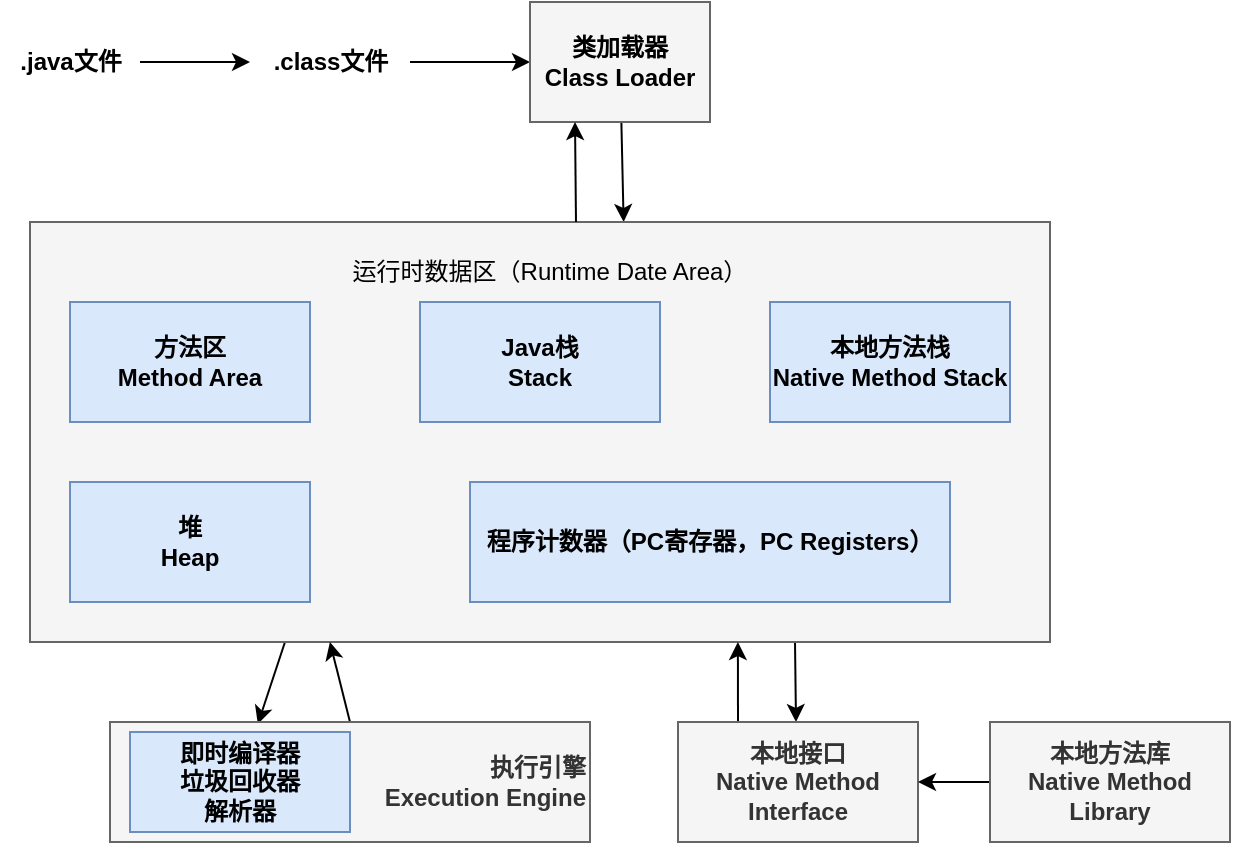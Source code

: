 <mxfile>
    <diagram id="ACUPMISzitLY2N91Vd6J" name="第 1 页">
        <mxGraphModel dx="324" dy="515" grid="1" gridSize="10" guides="1" tooltips="1" connect="1" arrows="1" fold="1" page="1" pageScale="1" pageWidth="827" pageHeight="1169" background="#ffffff" math="0" shadow="0">
            <root>
                <mxCell id="0"/>
                <mxCell id="1" parent="0"/>
                <mxCell id="4" value="" style="edgeStyle=none;html=1;fontColor=#000000;strokeColor=#000000;" parent="1" source="2" target="3" edge="1">
                    <mxGeometry relative="1" as="geometry"/>
                </mxCell>
                <mxCell id="2" value=".java文件" style="text;html=1;align=center;verticalAlign=middle;resizable=0;points=[];autosize=1;strokeColor=none;fillColor=none;fontStyle=1;fontColor=#000000;" parent="1" vertex="1">
                    <mxGeometry x="15" y="55" width="70" height="30" as="geometry"/>
                </mxCell>
                <mxCell id="6" value="" style="edgeStyle=none;html=1;strokeColor=#000000;fontColor=#000000;" parent="1" source="3" target="5" edge="1">
                    <mxGeometry relative="1" as="geometry"/>
                </mxCell>
                <mxCell id="3" value=".class文件" style="text;html=1;align=center;verticalAlign=middle;resizable=0;points=[];autosize=1;strokeColor=none;fillColor=none;fontStyle=1;fontColor=#000000;" parent="1" vertex="1">
                    <mxGeometry x="140" y="55" width="80" height="30" as="geometry"/>
                </mxCell>
                <mxCell id="8" value="" style="edgeStyle=none;html=1;strokeColor=#000000;fontColor=#000000;entryX=0.582;entryY=0;entryDx=0;entryDy=0;entryPerimeter=0;" parent="1" source="5" target="7" edge="1">
                    <mxGeometry relative="1" as="geometry"/>
                </mxCell>
                <mxCell id="5" value="类加载器&lt;br&gt;Class Loader" style="whiteSpace=wrap;html=1;fontColor=#000000;fillColor=#f5f5f5;strokeColor=#666666;fontStyle=1;rounded=0;" parent="1" vertex="1">
                    <mxGeometry x="280" y="40" width="90" height="60" as="geometry"/>
                </mxCell>
                <mxCell id="16" style="edgeStyle=none;html=1;exitX=0.75;exitY=1;exitDx=0;exitDy=0;strokeColor=#000000;fontColor=#000000;" parent="1" source="7" edge="1">
                    <mxGeometry relative="1" as="geometry">
                        <mxPoint x="413" y="400" as="targetPoint"/>
                    </mxGeometry>
                </mxCell>
                <mxCell id="26" style="edgeStyle=none;html=1;exitX=0.25;exitY=1;exitDx=0;exitDy=0;entryX=0.308;entryY=0.017;entryDx=0;entryDy=0;entryPerimeter=0;strokeColor=#000000;fontColor=#000000;" parent="1" source="7" target="23" edge="1">
                    <mxGeometry relative="1" as="geometry"/>
                </mxCell>
                <mxCell id="7" value="" style="whiteSpace=wrap;html=1;fillColor=#f5f5f5;strokeColor=#666666;fontColor=#000000;fontStyle=1;rounded=0;" parent="1" vertex="1">
                    <mxGeometry x="30" y="150" width="510" height="210" as="geometry"/>
                </mxCell>
                <mxCell id="9" value="" style="endArrow=classic;html=1;strokeColor=#000000;fontColor=#000000;entryX=0.25;entryY=1;entryDx=0;entryDy=0;" parent="1" target="5" edge="1">
                    <mxGeometry width="50" height="50" relative="1" as="geometry">
                        <mxPoint x="303" y="150" as="sourcePoint"/>
                        <mxPoint x="320" y="240" as="targetPoint"/>
                    </mxGeometry>
                </mxCell>
                <mxCell id="10" value="运行时数据区（Runtime Date Area）" style="text;html=1;strokeColor=none;fillColor=none;align=center;verticalAlign=middle;whiteSpace=wrap;rounded=0;fontColor=#000000;" parent="1" vertex="1">
                    <mxGeometry x="180" y="160" width="220" height="30" as="geometry"/>
                </mxCell>
                <mxCell id="11" value="方法区&lt;br&gt;Method Area" style="rounded=0;whiteSpace=wrap;html=1;fillColor=#dae8fc;strokeColor=#6c8ebf;fontStyle=1;fontColor=#000000;" parent="1" vertex="1">
                    <mxGeometry x="50" y="190" width="120" height="60" as="geometry"/>
                </mxCell>
                <mxCell id="12" value="堆&lt;br&gt;Heap" style="rounded=0;whiteSpace=wrap;html=1;fillColor=#dae8fc;strokeColor=#6c8ebf;fontStyle=1;fontColor=#000000;" parent="1" vertex="1">
                    <mxGeometry x="50" y="280" width="120" height="60" as="geometry"/>
                </mxCell>
                <mxCell id="13" value="Java栈&lt;br&gt;Stack" style="rounded=0;whiteSpace=wrap;html=1;fillColor=#dae8fc;strokeColor=#6c8ebf;fontStyle=1;fontColor=#000000;" parent="1" vertex="1">
                    <mxGeometry x="225" y="190" width="120" height="60" as="geometry"/>
                </mxCell>
                <mxCell id="14" value="本地方法栈&lt;br&gt;Native Method Stack" style="rounded=0;whiteSpace=wrap;html=1;fillColor=#dae8fc;strokeColor=#6c8ebf;fontStyle=1;fontColor=#000000;" parent="1" vertex="1">
                    <mxGeometry x="400" y="190" width="120" height="60" as="geometry"/>
                </mxCell>
                <mxCell id="15" value="程序计数器（PC寄存器，PC Registers）" style="rounded=0;whiteSpace=wrap;html=1;fillColor=#dae8fc;strokeColor=#6c8ebf;fontStyle=1;fontColor=#000000;" parent="1" vertex="1">
                    <mxGeometry x="250" y="280" width="240" height="60" as="geometry"/>
                </mxCell>
                <mxCell id="18" style="edgeStyle=none;html=1;exitX=0.25;exitY=0;exitDx=0;exitDy=0;entryX=0.694;entryY=1;entryDx=0;entryDy=0;entryPerimeter=0;strokeColor=#000000;fontColor=#000000;" parent="1" source="17" target="7" edge="1">
                    <mxGeometry relative="1" as="geometry"/>
                </mxCell>
                <mxCell id="17" value="本地接口&lt;br&gt;Native Method Interface" style="rounded=0;whiteSpace=wrap;html=1;fillColor=#f5f5f5;strokeColor=#666666;fontStyle=1;fontColor=#333333;" parent="1" vertex="1">
                    <mxGeometry x="354" y="400" width="120" height="60" as="geometry"/>
                </mxCell>
                <mxCell id="22" value="" style="edgeStyle=none;html=1;strokeColor=#000000;fontColor=#000000;" parent="1" source="21" target="17" edge="1">
                    <mxGeometry relative="1" as="geometry"/>
                </mxCell>
                <mxCell id="21" value="本地方法库&lt;br&gt;Native Method Library" style="rounded=0;whiteSpace=wrap;html=1;fillColor=#f5f5f5;strokeColor=#666666;fontStyle=1;fontColor=#333333;" parent="1" vertex="1">
                    <mxGeometry x="510" y="400" width="120" height="60" as="geometry"/>
                </mxCell>
                <mxCell id="25" style="edgeStyle=none;html=1;exitX=0.5;exitY=0;exitDx=0;exitDy=0;entryX=0.294;entryY=1;entryDx=0;entryDy=0;entryPerimeter=0;strokeColor=#000000;fontColor=#000000;" parent="1" source="23" target="7" edge="1">
                    <mxGeometry relative="1" as="geometry"/>
                </mxCell>
                <mxCell id="23" value="执行引擎&lt;br&gt;Execution Engine" style="rounded=0;whiteSpace=wrap;html=1;fillColor=#f5f5f5;strokeColor=#666666;fontStyle=1;fontColor=#333333;align=right;" parent="1" vertex="1">
                    <mxGeometry x="70" y="400" width="240" height="60" as="geometry"/>
                </mxCell>
                <mxCell id="27" value="即时编译器&lt;br&gt;垃圾回收器&lt;br&gt;解析器" style="rounded=0;whiteSpace=wrap;html=1;fillColor=#dae8fc;strokeColor=#6c8ebf;fontStyle=1;fontColor=#000000;" vertex="1" parent="1">
                    <mxGeometry x="80" y="405" width="110" height="50" as="geometry"/>
                </mxCell>
            </root>
        </mxGraphModel>
    </diagram>
</mxfile>